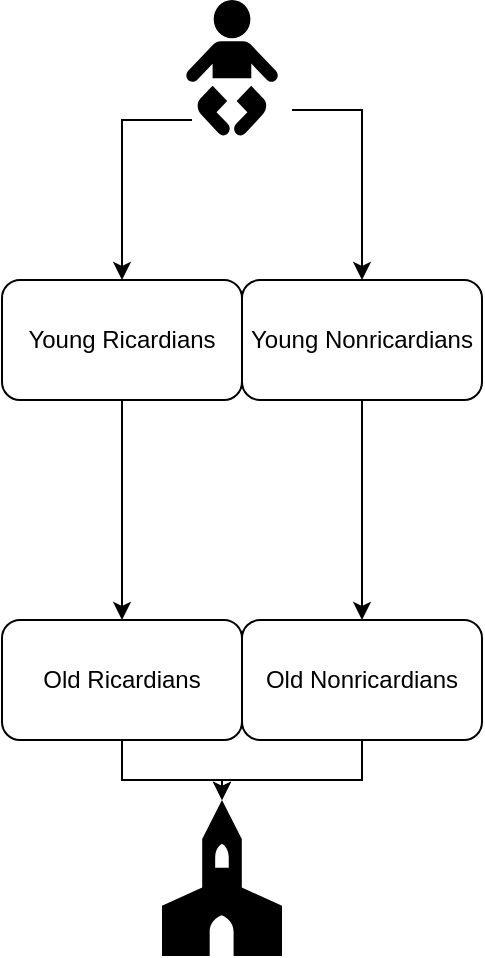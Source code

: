 <mxfile version="21.5.0" type="github">
  <diagram name="Page-1" id="_x6adQR6rWWaABISxGhh">
    <mxGraphModel dx="1050" dy="485" grid="1" gridSize="10" guides="1" tooltips="1" connect="1" arrows="1" fold="1" page="1" pageScale="1" pageWidth="850" pageHeight="1100" math="0" shadow="0">
      <root>
        <mxCell id="0" />
        <mxCell id="1" parent="0" />
        <mxCell id="at0LkrNybj7bjaIiNBK2-5" style="edgeStyle=orthogonalEdgeStyle;rounded=0;orthogonalLoop=1;jettySize=auto;html=1;" edge="1" parent="1" source="at0LkrNybj7bjaIiNBK2-1" target="at0LkrNybj7bjaIiNBK2-3">
          <mxGeometry relative="1" as="geometry" />
        </mxCell>
        <mxCell id="at0LkrNybj7bjaIiNBK2-1" value="Young Ricardians" style="rounded=1;whiteSpace=wrap;html=1;" vertex="1" parent="1">
          <mxGeometry x="230" y="205" width="120" height="60" as="geometry" />
        </mxCell>
        <mxCell id="at0LkrNybj7bjaIiNBK2-6" style="edgeStyle=orthogonalEdgeStyle;rounded=0;orthogonalLoop=1;jettySize=auto;html=1;entryX=0.5;entryY=0;entryDx=0;entryDy=0;" edge="1" parent="1" source="at0LkrNybj7bjaIiNBK2-2" target="at0LkrNybj7bjaIiNBK2-4">
          <mxGeometry relative="1" as="geometry" />
        </mxCell>
        <mxCell id="at0LkrNybj7bjaIiNBK2-2" value="Young Nonricardians" style="rounded=1;whiteSpace=wrap;html=1;" vertex="1" parent="1">
          <mxGeometry x="350" y="205" width="120" height="60" as="geometry" />
        </mxCell>
        <mxCell id="at0LkrNybj7bjaIiNBK2-18" style="edgeStyle=orthogonalEdgeStyle;rounded=0;orthogonalLoop=1;jettySize=auto;html=1;" edge="1" parent="1" source="at0LkrNybj7bjaIiNBK2-3" target="at0LkrNybj7bjaIiNBK2-8">
          <mxGeometry relative="1" as="geometry" />
        </mxCell>
        <mxCell id="at0LkrNybj7bjaIiNBK2-3" value="Old Ricardians" style="rounded=1;whiteSpace=wrap;html=1;" vertex="1" parent="1">
          <mxGeometry x="230" y="375" width="120" height="60" as="geometry" />
        </mxCell>
        <mxCell id="at0LkrNybj7bjaIiNBK2-19" style="edgeStyle=orthogonalEdgeStyle;rounded=0;orthogonalLoop=1;jettySize=auto;html=1;" edge="1" parent="1" source="at0LkrNybj7bjaIiNBK2-4" target="at0LkrNybj7bjaIiNBK2-8">
          <mxGeometry relative="1" as="geometry" />
        </mxCell>
        <mxCell id="at0LkrNybj7bjaIiNBK2-4" value="Old Nonricardians" style="rounded=1;whiteSpace=wrap;html=1;" vertex="1" parent="1">
          <mxGeometry x="350" y="375" width="120" height="60" as="geometry" />
        </mxCell>
        <mxCell id="at0LkrNybj7bjaIiNBK2-13" style="edgeStyle=orthogonalEdgeStyle;rounded=0;orthogonalLoop=1;jettySize=auto;html=1;" edge="1" parent="1" target="at0LkrNybj7bjaIiNBK2-1">
          <mxGeometry relative="1" as="geometry">
            <mxPoint x="325" y="125" as="sourcePoint" />
            <Array as="points">
              <mxPoint x="290" y="125" />
            </Array>
          </mxGeometry>
        </mxCell>
        <mxCell id="at0LkrNybj7bjaIiNBK2-17" style="edgeStyle=orthogonalEdgeStyle;rounded=0;orthogonalLoop=1;jettySize=auto;html=1;" edge="1" parent="1" target="at0LkrNybj7bjaIiNBK2-2">
          <mxGeometry relative="1" as="geometry">
            <mxPoint x="375" y="120" as="sourcePoint" />
            <Array as="points">
              <mxPoint x="410" y="120" />
            </Array>
          </mxGeometry>
        </mxCell>
        <mxCell id="at0LkrNybj7bjaIiNBK2-7" value="" style="shape=mxgraph.signs.people.baby_1;html=1;pointerEvents=1;fillColor=#000000;strokeColor=none;verticalLabelPosition=bottom;verticalAlign=top;align=center;sketch=0;" vertex="1" parent="1">
          <mxGeometry x="320" y="65" width="50" height="70" as="geometry" />
        </mxCell>
        <mxCell id="at0LkrNybj7bjaIiNBK2-8" value="" style="shape=mxgraph.signs.healthcare.chapel;html=1;pointerEvents=1;fillColor=#000000;strokeColor=none;verticalLabelPosition=bottom;verticalAlign=top;align=center;sketch=0;" vertex="1" parent="1">
          <mxGeometry x="310" y="465" width="60" height="78" as="geometry" />
        </mxCell>
      </root>
    </mxGraphModel>
  </diagram>
</mxfile>
